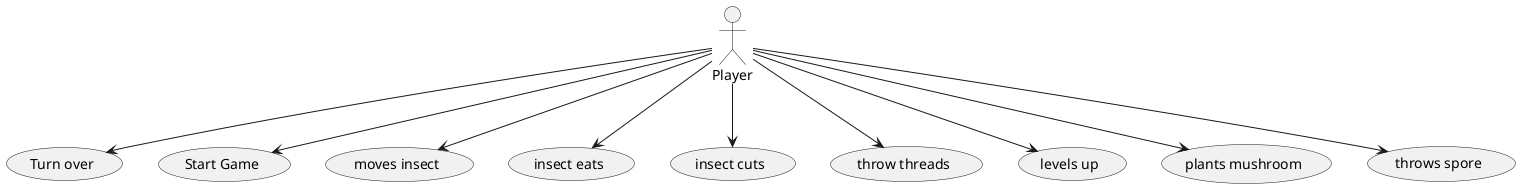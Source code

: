 @startuml
actor Player
usecase "Turn over" as to
Player --> to
usecase "Start Game" as sg
Player --> sg
usecase "moves insect" as mi
Player --> mi
usecase "insect eats" as ie
Player --> ie
usecase "insect cuts" as ic
Player --> ic
usecase "throw threads" as tt
Player --> tt
usecase "levels up" as lu
Player --> lu
usecase "plants mushroom" as pm
Player --> pm
usecase "throws spore" as ts
Player --> ts
@enduml